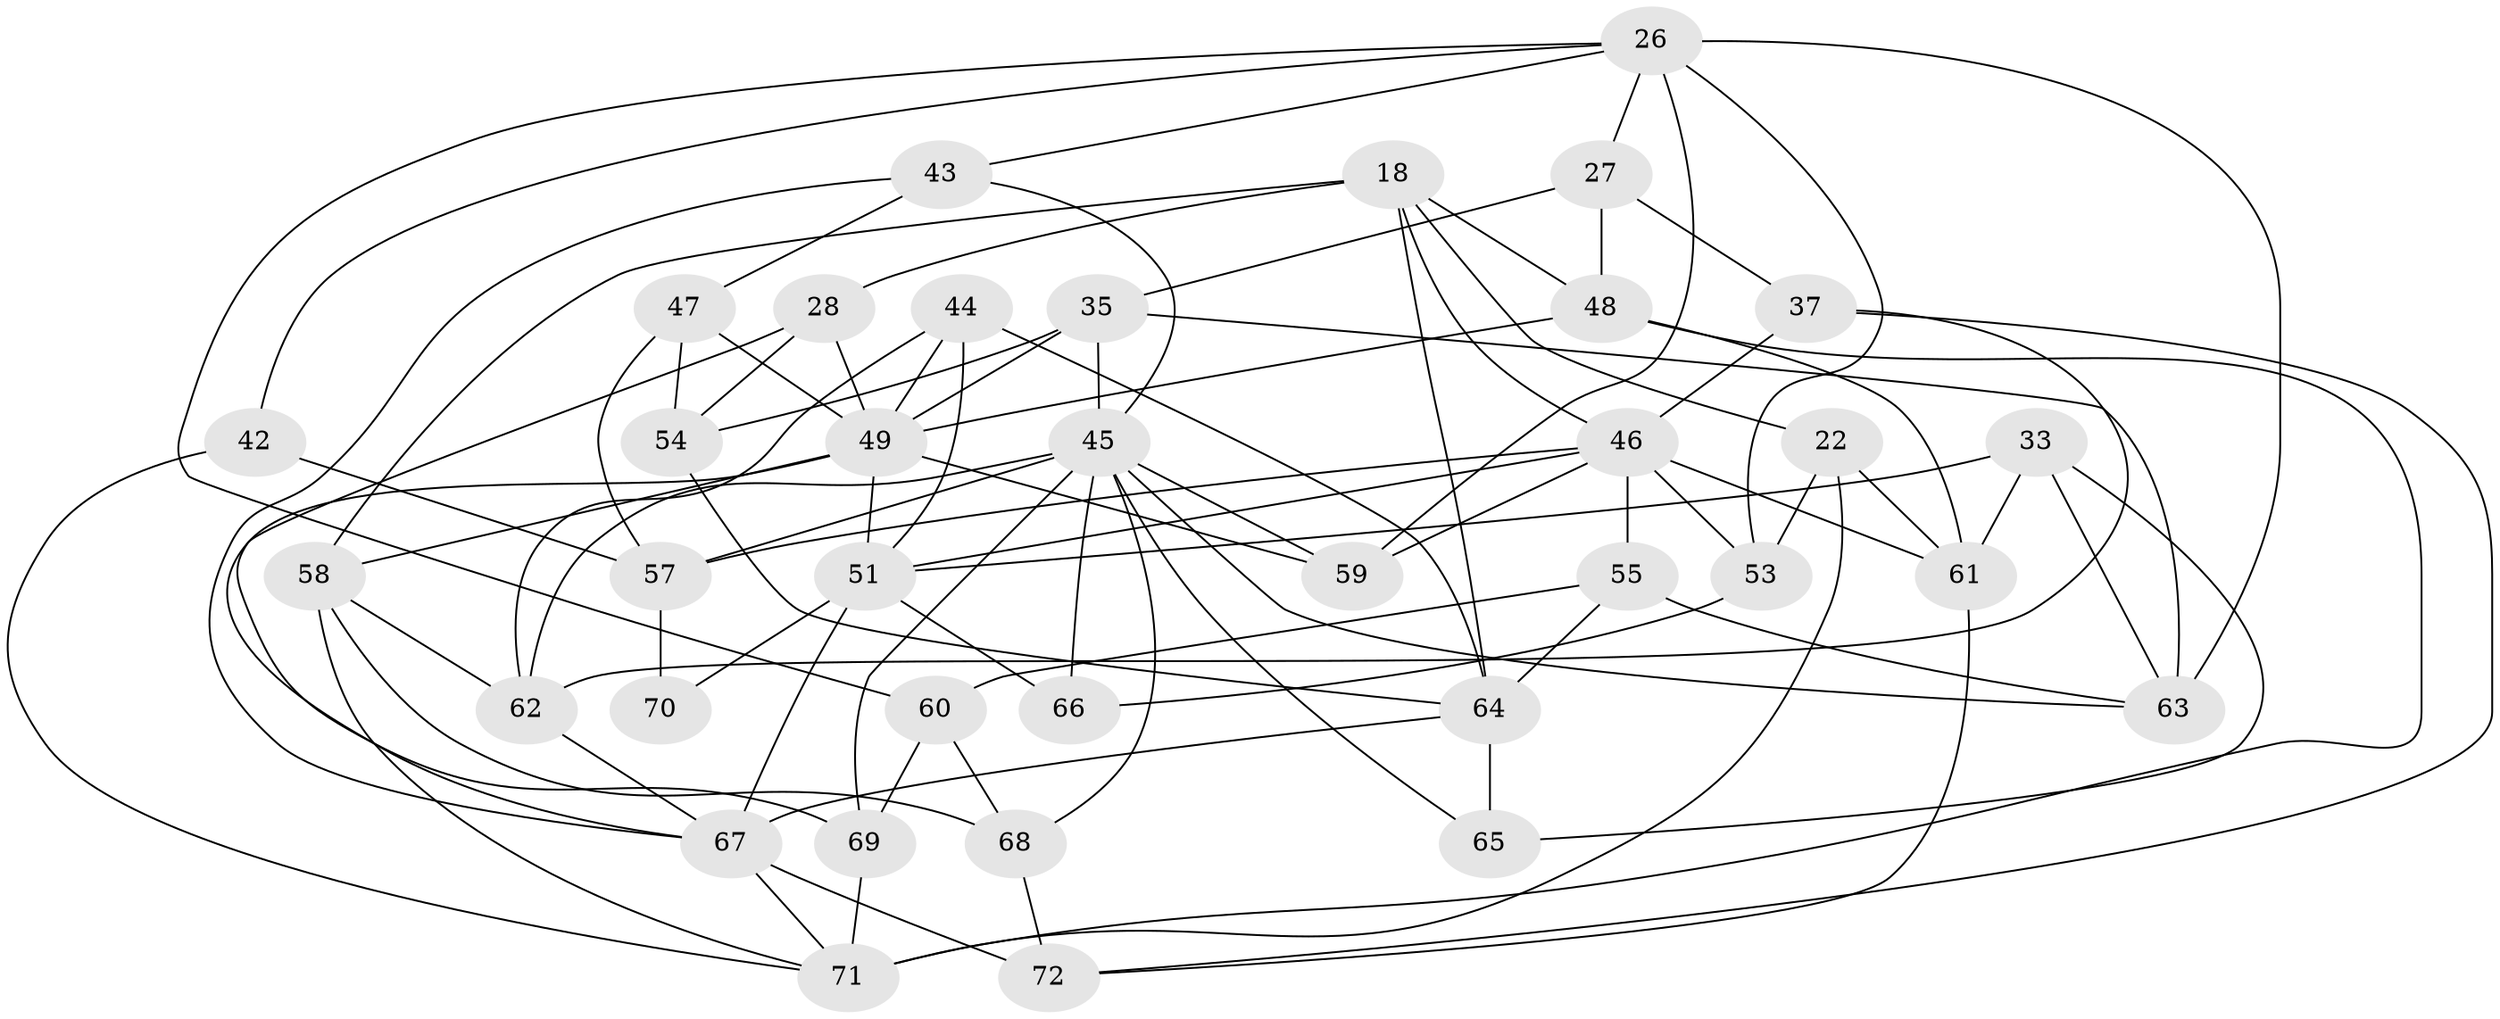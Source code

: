 // original degree distribution, {4: 1.0}
// Generated by graph-tools (version 1.1) at 2025/58/03/09/25 04:58:15]
// undirected, 36 vertices, 88 edges
graph export_dot {
graph [start="1"]
  node [color=gray90,style=filled];
  18 [super="+8"];
  22;
  26 [super="+2+23"];
  27;
  28;
  33;
  35 [super="+19"];
  37;
  42;
  43;
  44;
  45 [super="+14+29+40"];
  46 [super="+17"];
  47;
  48 [super="+9"];
  49 [super="+13+39+32"];
  51 [super="+36+50"];
  53;
  54;
  55;
  57 [super="+11"];
  58 [super="+52"];
  59 [super="+38"];
  60;
  61 [super="+21"];
  62 [super="+31"];
  63 [super="+30"];
  64 [super="+7+25"];
  65;
  66;
  67 [super="+10+34+56"];
  68;
  69;
  70;
  71 [super="+20"];
  72;
  18 -- 64 [weight=2];
  18 -- 22;
  18 -- 48 [weight=2];
  18 -- 28;
  18 -- 58;
  18 -- 46;
  22 -- 53;
  22 -- 71;
  22 -- 61;
  26 -- 42;
  26 -- 27;
  26 -- 60;
  26 -- 43;
  26 -- 53;
  26 -- 63 [weight=2];
  26 -- 59;
  27 -- 48;
  27 -- 37;
  27 -- 35;
  28 -- 69;
  28 -- 54;
  28 -- 49;
  33 -- 61;
  33 -- 65;
  33 -- 51;
  33 -- 63;
  35 -- 54;
  35 -- 63;
  35 -- 49;
  35 -- 45 [weight=2];
  37 -- 46;
  37 -- 72;
  37 -- 62;
  42 -- 57 [weight=2];
  42 -- 71;
  43 -- 45;
  43 -- 47;
  43 -- 67;
  44 -- 62;
  44 -- 64;
  44 -- 49;
  44 -- 51;
  45 -- 65;
  45 -- 66;
  45 -- 62;
  45 -- 59 [weight=2];
  45 -- 68;
  45 -- 63;
  45 -- 69;
  45 -- 57;
  46 -- 51 [weight=2];
  46 -- 53;
  46 -- 55;
  46 -- 57;
  46 -- 59;
  46 -- 61 [weight=2];
  47 -- 54;
  47 -- 57;
  47 -- 49;
  48 -- 61;
  48 -- 49;
  48 -- 71;
  49 -- 67 [weight=2];
  49 -- 51;
  49 -- 58 [weight=2];
  49 -- 59 [weight=2];
  51 -- 70 [weight=3];
  51 -- 66 [weight=2];
  51 -- 67 [weight=4];
  53 -- 66;
  54 -- 64;
  55 -- 63;
  55 -- 60;
  55 -- 64;
  57 -- 70;
  58 -- 68;
  58 -- 62;
  58 -- 71;
  60 -- 68;
  60 -- 69;
  61 -- 72;
  62 -- 67 [weight=2];
  64 -- 65 [weight=2];
  64 -- 67;
  67 -- 71;
  67 -- 72;
  68 -- 72;
  69 -- 71;
}
